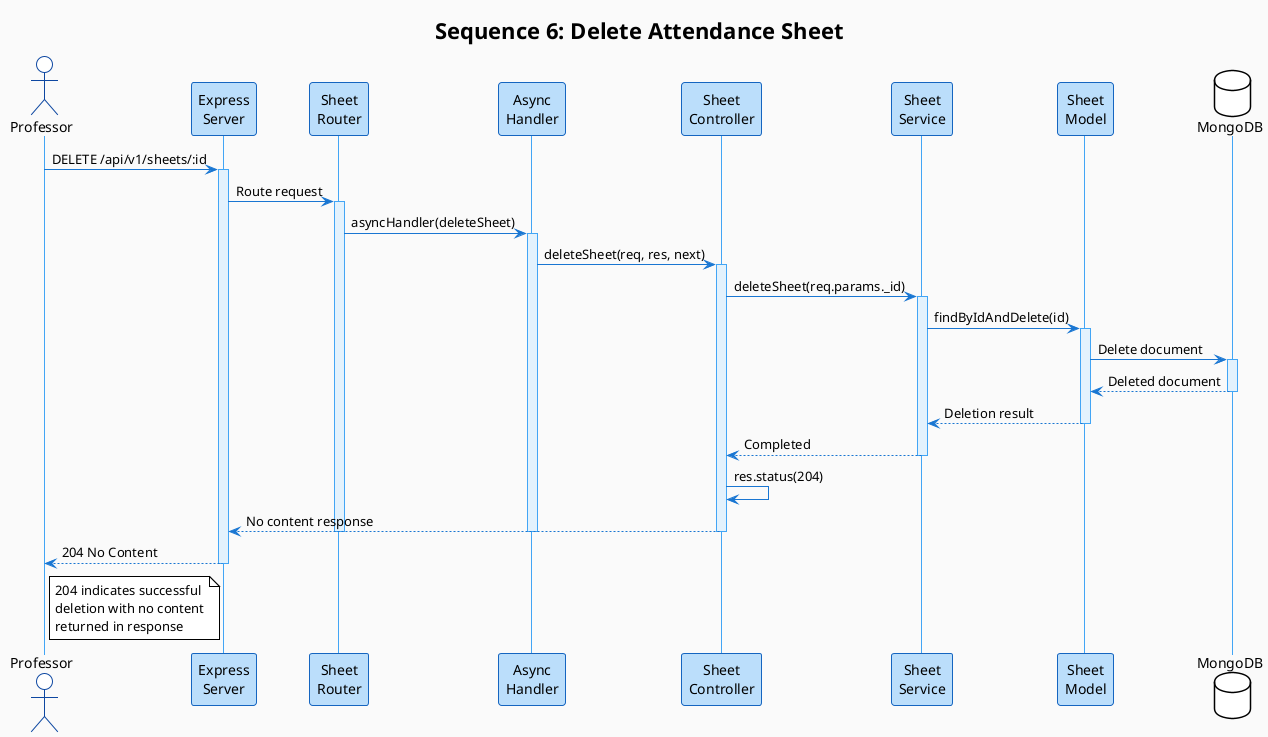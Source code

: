 @startuml Delete_Sheet_Flow
!theme plain
skinparam backgroundColor #FAFAFA
skinparam sequence {
    ArrowColor #1976D2
    ActorBorderColor #0D47A1
    LifeLineBorderColor #42A5F5
    LifeLineBackgroundColor #E3F2FD
    ParticipantBorderColor #1565C0
    ParticipantBackgroundColor #BBDEFB
}

title Sequence 6: Delete Attendance Sheet

actor Professor
participant "Express\nServer" as Express
participant "Sheet\nRouter" as Router
participant "Async\nHandler" as Async
participant "Sheet\nController" as Controller
participant "Sheet\nService" as Service
participant "Sheet\nModel" as Model
database MongoDB

Professor -> Express: DELETE /api/v1/sheets/:id
activate Express

Express -> Router: Route request
activate Router

Router -> Async: asyncHandler(deleteSheet)
activate Async

Async -> Controller: deleteSheet(req, res, next)
activate Controller

Controller -> Service: deleteSheet(req.params._id)
activate Service

Service -> Model: findByIdAndDelete(id)
activate Model

Model -> MongoDB: Delete document
activate MongoDB
MongoDB --> Model: Deleted document
deactivate MongoDB

Model --> Service: Deletion result
deactivate Model

Service --> Controller: Completed
deactivate Service

Controller -> Controller: res.status(204)
Controller --> Express: No content response
deactivate Controller
deactivate Async
deactivate Router

Express --> Professor: 204 No Content
deactivate Express

note right of Professor
    204 indicates successful
    deletion with no content
    returned in response
end note

@enduml